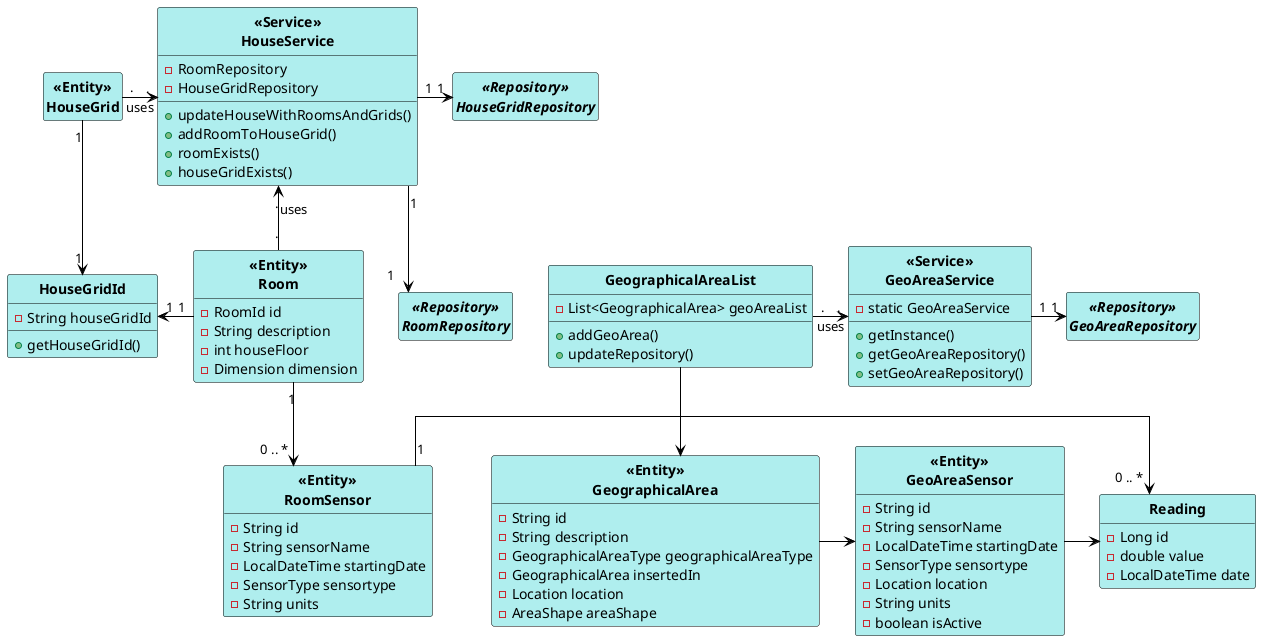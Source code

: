 @startuml
skinparam linetype ortho

skinparam class {
	BackgroundColor PaleTurquoise
	ArrowColor Black
	BorderColor Black
	FontStyle Bold
}

hide empty attributes
hide empty methods
hide circle
"<<Entity>>\nHouseGrid" "." -right-> "." "<<Service>>\nHouseService": uses
"<<Service>>\nHouseService" "1" -down-> "1" "<<Repository>>\nRoomRepository"
"<<Service>>\nHouseService" "1" -right-> "1" "<<Repository>>\nHouseGridRepository"
"<<Entity>>\nRoom" "1" -down-> "0 .. *" "<<Entity>>\nRoomSensor"
"<<Entity>>\nRoomSensor" "1" -right-> "0 .. *" "Reading"
"<<Entity>>\nRoom" "." -left-> "." "<<Service>>\nHouseService": uses
"<<Entity>>\nRoom" "1"-left-> "1" "HouseGridId"
"<<Entity>>\nHouseGrid" "1" -down-> "1" "HouseGridId"


GeographicalAreaList "." -right-> "." "<<Service>>\nGeoAreaService": uses
"<<Service>>\nGeoAreaService" "1" -right-> "1" "<<Repository>>\nGeoAreaRepository"
GeographicalAreaList --> "<<Entity>>\nGeographicalArea"
"<<Entity>>\nGeographicalArea" -right-> "<<Entity>>\nGeoAreaSensor"
"<<Entity>>\nGeoAreaSensor" -right-> "Reading"


Class "HouseGridId" {
- String houseGridId
+ getHouseGridId()
}


Class "<<Service>>\nHouseService" {
- RoomRepository
- HouseGridRepository
+ updateHouseWithRoomsAndGrids()
+ addRoomToHouseGrid()
+ roomExists()
+ houseGridExists()
}

Class "<<Entity>>\nHouseGrid" {
}

Class "<<Entity>>\nRoom" {
- RoomId id
- String description
- int houseFloor
- Dimension dimension
}

Class "<<Entity>>\nRoomSensor" {
- String id
- String sensorName
- LocalDateTime startingDate
- SensorType sensortype
- String units
}

Class "Reading" {
- Long id
- double value
- LocalDateTime date
}

Interface "<<Repository>>\nRoomRepository"{

}

Interface "<<Repository>>\nHouseGridRepository"{
}






Class "<<Service>>\nGeoAreaService" {
- static GeoAreaService
+getInstance()
+getGeoAreaRepository()
+setGeoAreaRepository()
}

Class GeographicalAreaList {
-List<GeographicalArea> geoAreaList
+addGeoArea()
+updateRepository()
}

Class "<<Entity>>\nGeographicalArea" {
-String id
-String description
-GeographicalAreaType geographicalAreaType
-GeographicalArea insertedIn
-Location location
-AreaShape areaShape
}

Class "<<Entity>>\nGeoAreaSensor" {
-String id
-String sensorName
-LocalDateTime startingDate
-SensorType sensortype
-Location location
-String units
-boolean isActive
}


Interface "<<Repository>>\nGeoAreaRepository"{
}


@enduml